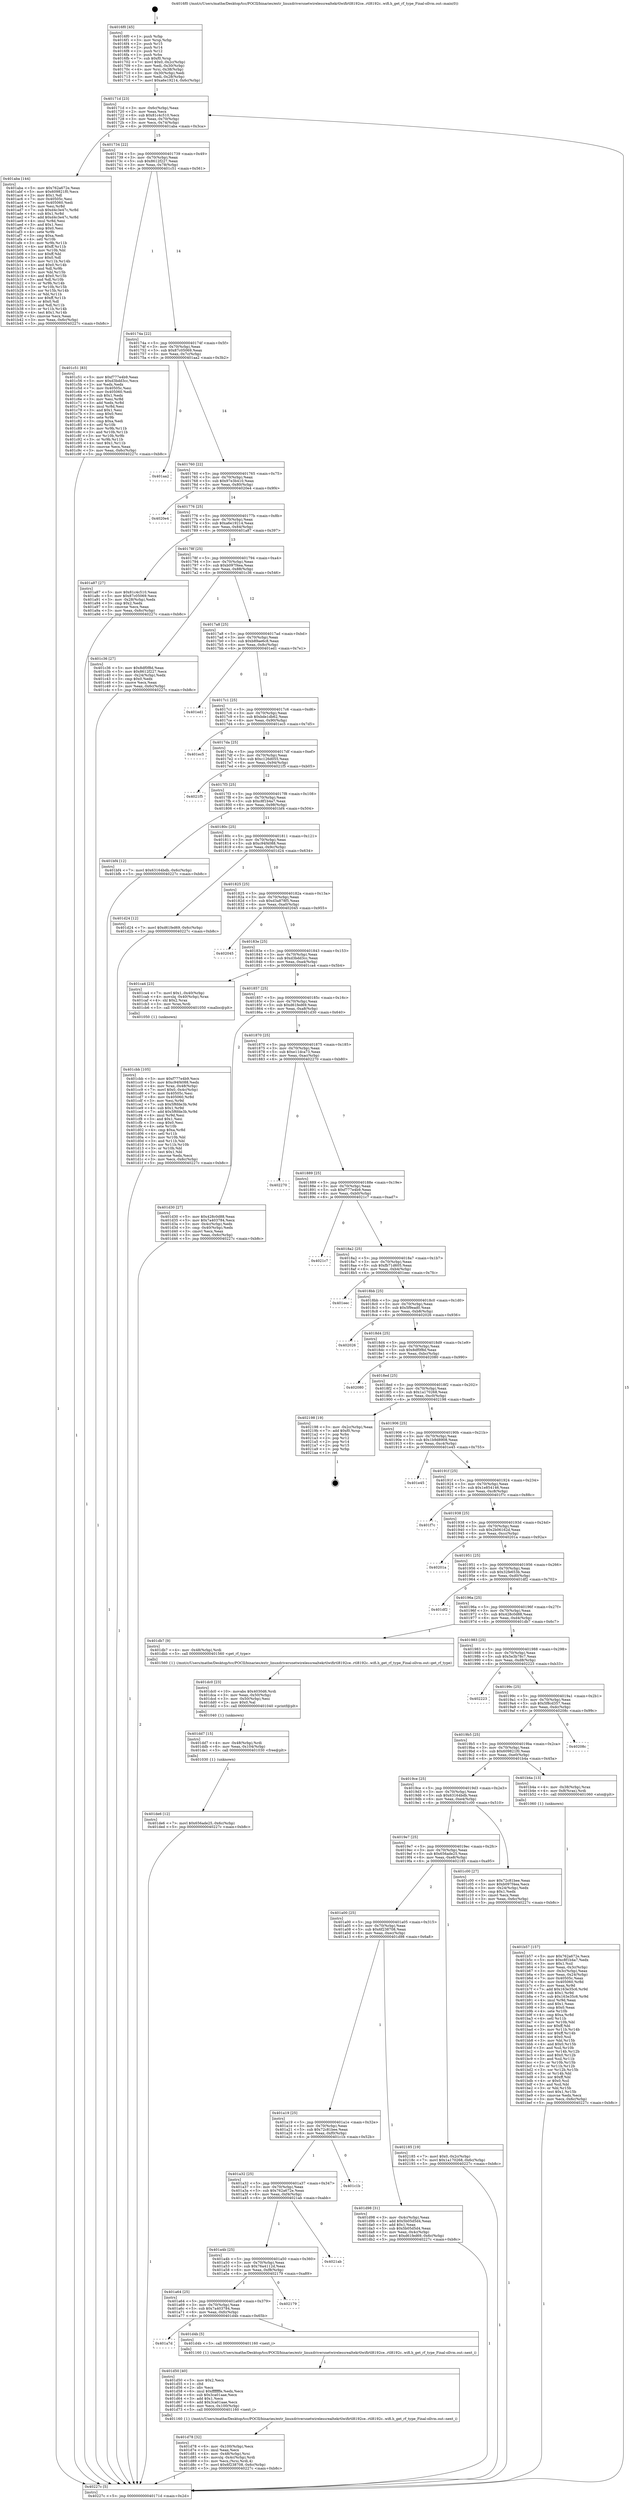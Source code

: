 digraph "0x4016f0" {
  label = "0x4016f0 (/mnt/c/Users/mathe/Desktop/tcc/POCII/binaries/extr_linuxdriversnetwirelessrealtekrtlwifirtl8192ce..rtl8192c..wifi.h_get_rf_type_Final-ollvm.out::main(0))"
  labelloc = "t"
  node[shape=record]

  Entry [label="",width=0.3,height=0.3,shape=circle,fillcolor=black,style=filled]
  "0x40171d" [label="{
     0x40171d [23]\l
     | [instrs]\l
     &nbsp;&nbsp;0x40171d \<+3\>: mov -0x6c(%rbp),%eax\l
     &nbsp;&nbsp;0x401720 \<+2\>: mov %eax,%ecx\l
     &nbsp;&nbsp;0x401722 \<+6\>: sub $0x81c4c510,%ecx\l
     &nbsp;&nbsp;0x401728 \<+3\>: mov %eax,-0x70(%rbp)\l
     &nbsp;&nbsp;0x40172b \<+3\>: mov %ecx,-0x74(%rbp)\l
     &nbsp;&nbsp;0x40172e \<+6\>: je 0000000000401aba \<main+0x3ca\>\l
  }"]
  "0x401aba" [label="{
     0x401aba [144]\l
     | [instrs]\l
     &nbsp;&nbsp;0x401aba \<+5\>: mov $0x762a672e,%eax\l
     &nbsp;&nbsp;0x401abf \<+5\>: mov $0x609821f0,%ecx\l
     &nbsp;&nbsp;0x401ac4 \<+2\>: mov $0x1,%dl\l
     &nbsp;&nbsp;0x401ac6 \<+7\>: mov 0x40505c,%esi\l
     &nbsp;&nbsp;0x401acd \<+7\>: mov 0x405060,%edi\l
     &nbsp;&nbsp;0x401ad4 \<+3\>: mov %esi,%r8d\l
     &nbsp;&nbsp;0x401ad7 \<+7\>: sub $0xd4c3e47c,%r8d\l
     &nbsp;&nbsp;0x401ade \<+4\>: sub $0x1,%r8d\l
     &nbsp;&nbsp;0x401ae2 \<+7\>: add $0xd4c3e47c,%r8d\l
     &nbsp;&nbsp;0x401ae9 \<+4\>: imul %r8d,%esi\l
     &nbsp;&nbsp;0x401aed \<+3\>: and $0x1,%esi\l
     &nbsp;&nbsp;0x401af0 \<+3\>: cmp $0x0,%esi\l
     &nbsp;&nbsp;0x401af3 \<+4\>: sete %r9b\l
     &nbsp;&nbsp;0x401af7 \<+3\>: cmp $0xa,%edi\l
     &nbsp;&nbsp;0x401afa \<+4\>: setl %r10b\l
     &nbsp;&nbsp;0x401afe \<+3\>: mov %r9b,%r11b\l
     &nbsp;&nbsp;0x401b01 \<+4\>: xor $0xff,%r11b\l
     &nbsp;&nbsp;0x401b05 \<+3\>: mov %r10b,%bl\l
     &nbsp;&nbsp;0x401b08 \<+3\>: xor $0xff,%bl\l
     &nbsp;&nbsp;0x401b0b \<+3\>: xor $0x0,%dl\l
     &nbsp;&nbsp;0x401b0e \<+3\>: mov %r11b,%r14b\l
     &nbsp;&nbsp;0x401b11 \<+4\>: and $0x0,%r14b\l
     &nbsp;&nbsp;0x401b15 \<+3\>: and %dl,%r9b\l
     &nbsp;&nbsp;0x401b18 \<+3\>: mov %bl,%r15b\l
     &nbsp;&nbsp;0x401b1b \<+4\>: and $0x0,%r15b\l
     &nbsp;&nbsp;0x401b1f \<+3\>: and %dl,%r10b\l
     &nbsp;&nbsp;0x401b22 \<+3\>: or %r9b,%r14b\l
     &nbsp;&nbsp;0x401b25 \<+3\>: or %r10b,%r15b\l
     &nbsp;&nbsp;0x401b28 \<+3\>: xor %r15b,%r14b\l
     &nbsp;&nbsp;0x401b2b \<+3\>: or %bl,%r11b\l
     &nbsp;&nbsp;0x401b2e \<+4\>: xor $0xff,%r11b\l
     &nbsp;&nbsp;0x401b32 \<+3\>: or $0x0,%dl\l
     &nbsp;&nbsp;0x401b35 \<+3\>: and %dl,%r11b\l
     &nbsp;&nbsp;0x401b38 \<+3\>: or %r11b,%r14b\l
     &nbsp;&nbsp;0x401b3b \<+4\>: test $0x1,%r14b\l
     &nbsp;&nbsp;0x401b3f \<+3\>: cmovne %ecx,%eax\l
     &nbsp;&nbsp;0x401b42 \<+3\>: mov %eax,-0x6c(%rbp)\l
     &nbsp;&nbsp;0x401b45 \<+5\>: jmp 000000000040227c \<main+0xb8c\>\l
  }"]
  "0x401734" [label="{
     0x401734 [22]\l
     | [instrs]\l
     &nbsp;&nbsp;0x401734 \<+5\>: jmp 0000000000401739 \<main+0x49\>\l
     &nbsp;&nbsp;0x401739 \<+3\>: mov -0x70(%rbp),%eax\l
     &nbsp;&nbsp;0x40173c \<+5\>: sub $0x8612f227,%eax\l
     &nbsp;&nbsp;0x401741 \<+3\>: mov %eax,-0x78(%rbp)\l
     &nbsp;&nbsp;0x401744 \<+6\>: je 0000000000401c51 \<main+0x561\>\l
  }"]
  Exit [label="",width=0.3,height=0.3,shape=circle,fillcolor=black,style=filled,peripheries=2]
  "0x401c51" [label="{
     0x401c51 [83]\l
     | [instrs]\l
     &nbsp;&nbsp;0x401c51 \<+5\>: mov $0xf777e4b9,%eax\l
     &nbsp;&nbsp;0x401c56 \<+5\>: mov $0xd3bdd3cc,%ecx\l
     &nbsp;&nbsp;0x401c5b \<+2\>: xor %edx,%edx\l
     &nbsp;&nbsp;0x401c5d \<+7\>: mov 0x40505c,%esi\l
     &nbsp;&nbsp;0x401c64 \<+7\>: mov 0x405060,%edi\l
     &nbsp;&nbsp;0x401c6b \<+3\>: sub $0x1,%edx\l
     &nbsp;&nbsp;0x401c6e \<+3\>: mov %esi,%r8d\l
     &nbsp;&nbsp;0x401c71 \<+3\>: add %edx,%r8d\l
     &nbsp;&nbsp;0x401c74 \<+4\>: imul %r8d,%esi\l
     &nbsp;&nbsp;0x401c78 \<+3\>: and $0x1,%esi\l
     &nbsp;&nbsp;0x401c7b \<+3\>: cmp $0x0,%esi\l
     &nbsp;&nbsp;0x401c7e \<+4\>: sete %r9b\l
     &nbsp;&nbsp;0x401c82 \<+3\>: cmp $0xa,%edi\l
     &nbsp;&nbsp;0x401c85 \<+4\>: setl %r10b\l
     &nbsp;&nbsp;0x401c89 \<+3\>: mov %r9b,%r11b\l
     &nbsp;&nbsp;0x401c8c \<+3\>: and %r10b,%r11b\l
     &nbsp;&nbsp;0x401c8f \<+3\>: xor %r10b,%r9b\l
     &nbsp;&nbsp;0x401c92 \<+3\>: or %r9b,%r11b\l
     &nbsp;&nbsp;0x401c95 \<+4\>: test $0x1,%r11b\l
     &nbsp;&nbsp;0x401c99 \<+3\>: cmovne %ecx,%eax\l
     &nbsp;&nbsp;0x401c9c \<+3\>: mov %eax,-0x6c(%rbp)\l
     &nbsp;&nbsp;0x401c9f \<+5\>: jmp 000000000040227c \<main+0xb8c\>\l
  }"]
  "0x40174a" [label="{
     0x40174a [22]\l
     | [instrs]\l
     &nbsp;&nbsp;0x40174a \<+5\>: jmp 000000000040174f \<main+0x5f\>\l
     &nbsp;&nbsp;0x40174f \<+3\>: mov -0x70(%rbp),%eax\l
     &nbsp;&nbsp;0x401752 \<+5\>: sub $0x87c05069,%eax\l
     &nbsp;&nbsp;0x401757 \<+3\>: mov %eax,-0x7c(%rbp)\l
     &nbsp;&nbsp;0x40175a \<+6\>: je 0000000000401aa2 \<main+0x3b2\>\l
  }"]
  "0x401de6" [label="{
     0x401de6 [12]\l
     | [instrs]\l
     &nbsp;&nbsp;0x401de6 \<+7\>: movl $0x656ade25,-0x6c(%rbp)\l
     &nbsp;&nbsp;0x401ded \<+5\>: jmp 000000000040227c \<main+0xb8c\>\l
  }"]
  "0x401aa2" [label="{
     0x401aa2\l
  }", style=dashed]
  "0x401760" [label="{
     0x401760 [22]\l
     | [instrs]\l
     &nbsp;&nbsp;0x401760 \<+5\>: jmp 0000000000401765 \<main+0x75\>\l
     &nbsp;&nbsp;0x401765 \<+3\>: mov -0x70(%rbp),%eax\l
     &nbsp;&nbsp;0x401768 \<+5\>: sub $0x97e3b410,%eax\l
     &nbsp;&nbsp;0x40176d \<+3\>: mov %eax,-0x80(%rbp)\l
     &nbsp;&nbsp;0x401770 \<+6\>: je 00000000004020e4 \<main+0x9f4\>\l
  }"]
  "0x401dd7" [label="{
     0x401dd7 [15]\l
     | [instrs]\l
     &nbsp;&nbsp;0x401dd7 \<+4\>: mov -0x48(%rbp),%rdi\l
     &nbsp;&nbsp;0x401ddb \<+6\>: mov %eax,-0x104(%rbp)\l
     &nbsp;&nbsp;0x401de1 \<+5\>: call 0000000000401030 \<free@plt\>\l
     | [calls]\l
     &nbsp;&nbsp;0x401030 \{1\} (unknown)\l
  }"]
  "0x4020e4" [label="{
     0x4020e4\l
  }", style=dashed]
  "0x401776" [label="{
     0x401776 [25]\l
     | [instrs]\l
     &nbsp;&nbsp;0x401776 \<+5\>: jmp 000000000040177b \<main+0x8b\>\l
     &nbsp;&nbsp;0x40177b \<+3\>: mov -0x70(%rbp),%eax\l
     &nbsp;&nbsp;0x40177e \<+5\>: sub $0xa6e19214,%eax\l
     &nbsp;&nbsp;0x401783 \<+6\>: mov %eax,-0x84(%rbp)\l
     &nbsp;&nbsp;0x401789 \<+6\>: je 0000000000401a87 \<main+0x397\>\l
  }"]
  "0x401dc0" [label="{
     0x401dc0 [23]\l
     | [instrs]\l
     &nbsp;&nbsp;0x401dc0 \<+10\>: movabs $0x4030d6,%rdi\l
     &nbsp;&nbsp;0x401dca \<+3\>: mov %eax,-0x50(%rbp)\l
     &nbsp;&nbsp;0x401dcd \<+3\>: mov -0x50(%rbp),%esi\l
     &nbsp;&nbsp;0x401dd0 \<+2\>: mov $0x0,%al\l
     &nbsp;&nbsp;0x401dd2 \<+5\>: call 0000000000401040 \<printf@plt\>\l
     | [calls]\l
     &nbsp;&nbsp;0x401040 \{1\} (unknown)\l
  }"]
  "0x401a87" [label="{
     0x401a87 [27]\l
     | [instrs]\l
     &nbsp;&nbsp;0x401a87 \<+5\>: mov $0x81c4c510,%eax\l
     &nbsp;&nbsp;0x401a8c \<+5\>: mov $0x87c05069,%ecx\l
     &nbsp;&nbsp;0x401a91 \<+3\>: mov -0x28(%rbp),%edx\l
     &nbsp;&nbsp;0x401a94 \<+3\>: cmp $0x2,%edx\l
     &nbsp;&nbsp;0x401a97 \<+3\>: cmovne %ecx,%eax\l
     &nbsp;&nbsp;0x401a9a \<+3\>: mov %eax,-0x6c(%rbp)\l
     &nbsp;&nbsp;0x401a9d \<+5\>: jmp 000000000040227c \<main+0xb8c\>\l
  }"]
  "0x40178f" [label="{
     0x40178f [25]\l
     | [instrs]\l
     &nbsp;&nbsp;0x40178f \<+5\>: jmp 0000000000401794 \<main+0xa4\>\l
     &nbsp;&nbsp;0x401794 \<+3\>: mov -0x70(%rbp),%eax\l
     &nbsp;&nbsp;0x401797 \<+5\>: sub $0xb097f4ea,%eax\l
     &nbsp;&nbsp;0x40179c \<+6\>: mov %eax,-0x88(%rbp)\l
     &nbsp;&nbsp;0x4017a2 \<+6\>: je 0000000000401c36 \<main+0x546\>\l
  }"]
  "0x40227c" [label="{
     0x40227c [5]\l
     | [instrs]\l
     &nbsp;&nbsp;0x40227c \<+5\>: jmp 000000000040171d \<main+0x2d\>\l
  }"]
  "0x4016f0" [label="{
     0x4016f0 [45]\l
     | [instrs]\l
     &nbsp;&nbsp;0x4016f0 \<+1\>: push %rbp\l
     &nbsp;&nbsp;0x4016f1 \<+3\>: mov %rsp,%rbp\l
     &nbsp;&nbsp;0x4016f4 \<+2\>: push %r15\l
     &nbsp;&nbsp;0x4016f6 \<+2\>: push %r14\l
     &nbsp;&nbsp;0x4016f8 \<+2\>: push %r12\l
     &nbsp;&nbsp;0x4016fa \<+1\>: push %rbx\l
     &nbsp;&nbsp;0x4016fb \<+7\>: sub $0xf0,%rsp\l
     &nbsp;&nbsp;0x401702 \<+7\>: movl $0x0,-0x2c(%rbp)\l
     &nbsp;&nbsp;0x401709 \<+3\>: mov %edi,-0x30(%rbp)\l
     &nbsp;&nbsp;0x40170c \<+4\>: mov %rsi,-0x38(%rbp)\l
     &nbsp;&nbsp;0x401710 \<+3\>: mov -0x30(%rbp),%edi\l
     &nbsp;&nbsp;0x401713 \<+3\>: mov %edi,-0x28(%rbp)\l
     &nbsp;&nbsp;0x401716 \<+7\>: movl $0xa6e19214,-0x6c(%rbp)\l
  }"]
  "0x401d78" [label="{
     0x401d78 [32]\l
     | [instrs]\l
     &nbsp;&nbsp;0x401d78 \<+6\>: mov -0x100(%rbp),%ecx\l
     &nbsp;&nbsp;0x401d7e \<+3\>: imul %eax,%ecx\l
     &nbsp;&nbsp;0x401d81 \<+4\>: mov -0x48(%rbp),%rsi\l
     &nbsp;&nbsp;0x401d85 \<+4\>: movslq -0x4c(%rbp),%rdi\l
     &nbsp;&nbsp;0x401d89 \<+3\>: mov %ecx,(%rsi,%rdi,4)\l
     &nbsp;&nbsp;0x401d8c \<+7\>: movl $0x6f238708,-0x6c(%rbp)\l
     &nbsp;&nbsp;0x401d93 \<+5\>: jmp 000000000040227c \<main+0xb8c\>\l
  }"]
  "0x401c36" [label="{
     0x401c36 [27]\l
     | [instrs]\l
     &nbsp;&nbsp;0x401c36 \<+5\>: mov $0x8df0f8d,%eax\l
     &nbsp;&nbsp;0x401c3b \<+5\>: mov $0x8612f227,%ecx\l
     &nbsp;&nbsp;0x401c40 \<+3\>: mov -0x24(%rbp),%edx\l
     &nbsp;&nbsp;0x401c43 \<+3\>: cmp $0x0,%edx\l
     &nbsp;&nbsp;0x401c46 \<+3\>: cmove %ecx,%eax\l
     &nbsp;&nbsp;0x401c49 \<+3\>: mov %eax,-0x6c(%rbp)\l
     &nbsp;&nbsp;0x401c4c \<+5\>: jmp 000000000040227c \<main+0xb8c\>\l
  }"]
  "0x4017a8" [label="{
     0x4017a8 [25]\l
     | [instrs]\l
     &nbsp;&nbsp;0x4017a8 \<+5\>: jmp 00000000004017ad \<main+0xbd\>\l
     &nbsp;&nbsp;0x4017ad \<+3\>: mov -0x70(%rbp),%eax\l
     &nbsp;&nbsp;0x4017b0 \<+5\>: sub $0xb89ae6c8,%eax\l
     &nbsp;&nbsp;0x4017b5 \<+6\>: mov %eax,-0x8c(%rbp)\l
     &nbsp;&nbsp;0x4017bb \<+6\>: je 0000000000401ed1 \<main+0x7e1\>\l
  }"]
  "0x401d50" [label="{
     0x401d50 [40]\l
     | [instrs]\l
     &nbsp;&nbsp;0x401d50 \<+5\>: mov $0x2,%ecx\l
     &nbsp;&nbsp;0x401d55 \<+1\>: cltd\l
     &nbsp;&nbsp;0x401d56 \<+2\>: idiv %ecx\l
     &nbsp;&nbsp;0x401d58 \<+6\>: imul $0xfffffffe,%edx,%ecx\l
     &nbsp;&nbsp;0x401d5e \<+6\>: sub $0x3ca01aae,%ecx\l
     &nbsp;&nbsp;0x401d64 \<+3\>: add $0x1,%ecx\l
     &nbsp;&nbsp;0x401d67 \<+6\>: add $0x3ca01aae,%ecx\l
     &nbsp;&nbsp;0x401d6d \<+6\>: mov %ecx,-0x100(%rbp)\l
     &nbsp;&nbsp;0x401d73 \<+5\>: call 0000000000401160 \<next_i\>\l
     | [calls]\l
     &nbsp;&nbsp;0x401160 \{1\} (/mnt/c/Users/mathe/Desktop/tcc/POCII/binaries/extr_linuxdriversnetwirelessrealtekrtlwifirtl8192ce..rtl8192c..wifi.h_get_rf_type_Final-ollvm.out::next_i)\l
  }"]
  "0x401ed1" [label="{
     0x401ed1\l
  }", style=dashed]
  "0x4017c1" [label="{
     0x4017c1 [25]\l
     | [instrs]\l
     &nbsp;&nbsp;0x4017c1 \<+5\>: jmp 00000000004017c6 \<main+0xd6\>\l
     &nbsp;&nbsp;0x4017c6 \<+3\>: mov -0x70(%rbp),%eax\l
     &nbsp;&nbsp;0x4017c9 \<+5\>: sub $0xbde1db62,%eax\l
     &nbsp;&nbsp;0x4017ce \<+6\>: mov %eax,-0x90(%rbp)\l
     &nbsp;&nbsp;0x4017d4 \<+6\>: je 0000000000401ec5 \<main+0x7d5\>\l
  }"]
  "0x401a7d" [label="{
     0x401a7d\l
  }", style=dashed]
  "0x401ec5" [label="{
     0x401ec5\l
  }", style=dashed]
  "0x4017da" [label="{
     0x4017da [25]\l
     | [instrs]\l
     &nbsp;&nbsp;0x4017da \<+5\>: jmp 00000000004017df \<main+0xef\>\l
     &nbsp;&nbsp;0x4017df \<+3\>: mov -0x70(%rbp),%eax\l
     &nbsp;&nbsp;0x4017e2 \<+5\>: sub $0xc126d055,%eax\l
     &nbsp;&nbsp;0x4017e7 \<+6\>: mov %eax,-0x94(%rbp)\l
     &nbsp;&nbsp;0x4017ed \<+6\>: je 00000000004021f5 \<main+0xb05\>\l
  }"]
  "0x401d4b" [label="{
     0x401d4b [5]\l
     | [instrs]\l
     &nbsp;&nbsp;0x401d4b \<+5\>: call 0000000000401160 \<next_i\>\l
     | [calls]\l
     &nbsp;&nbsp;0x401160 \{1\} (/mnt/c/Users/mathe/Desktop/tcc/POCII/binaries/extr_linuxdriversnetwirelessrealtekrtlwifirtl8192ce..rtl8192c..wifi.h_get_rf_type_Final-ollvm.out::next_i)\l
  }"]
  "0x4021f5" [label="{
     0x4021f5\l
  }", style=dashed]
  "0x4017f3" [label="{
     0x4017f3 [25]\l
     | [instrs]\l
     &nbsp;&nbsp;0x4017f3 \<+5\>: jmp 00000000004017f8 \<main+0x108\>\l
     &nbsp;&nbsp;0x4017f8 \<+3\>: mov -0x70(%rbp),%eax\l
     &nbsp;&nbsp;0x4017fb \<+5\>: sub $0xc8f1b4a7,%eax\l
     &nbsp;&nbsp;0x401800 \<+6\>: mov %eax,-0x98(%rbp)\l
     &nbsp;&nbsp;0x401806 \<+6\>: je 0000000000401bf4 \<main+0x504\>\l
  }"]
  "0x401a64" [label="{
     0x401a64 [25]\l
     | [instrs]\l
     &nbsp;&nbsp;0x401a64 \<+5\>: jmp 0000000000401a69 \<main+0x379\>\l
     &nbsp;&nbsp;0x401a69 \<+3\>: mov -0x70(%rbp),%eax\l
     &nbsp;&nbsp;0x401a6c \<+5\>: sub $0x7a403784,%eax\l
     &nbsp;&nbsp;0x401a71 \<+6\>: mov %eax,-0xfc(%rbp)\l
     &nbsp;&nbsp;0x401a77 \<+6\>: je 0000000000401d4b \<main+0x65b\>\l
  }"]
  "0x401bf4" [label="{
     0x401bf4 [12]\l
     | [instrs]\l
     &nbsp;&nbsp;0x401bf4 \<+7\>: movl $0x63164bdb,-0x6c(%rbp)\l
     &nbsp;&nbsp;0x401bfb \<+5\>: jmp 000000000040227c \<main+0xb8c\>\l
  }"]
  "0x40180c" [label="{
     0x40180c [25]\l
     | [instrs]\l
     &nbsp;&nbsp;0x40180c \<+5\>: jmp 0000000000401811 \<main+0x121\>\l
     &nbsp;&nbsp;0x401811 \<+3\>: mov -0x70(%rbp),%eax\l
     &nbsp;&nbsp;0x401814 \<+5\>: sub $0xc94f4088,%eax\l
     &nbsp;&nbsp;0x401819 \<+6\>: mov %eax,-0x9c(%rbp)\l
     &nbsp;&nbsp;0x40181f \<+6\>: je 0000000000401d24 \<main+0x634\>\l
  }"]
  "0x402179" [label="{
     0x402179\l
  }", style=dashed]
  "0x401d24" [label="{
     0x401d24 [12]\l
     | [instrs]\l
     &nbsp;&nbsp;0x401d24 \<+7\>: movl $0xd61fed69,-0x6c(%rbp)\l
     &nbsp;&nbsp;0x401d2b \<+5\>: jmp 000000000040227c \<main+0xb8c\>\l
  }"]
  "0x401825" [label="{
     0x401825 [25]\l
     | [instrs]\l
     &nbsp;&nbsp;0x401825 \<+5\>: jmp 000000000040182a \<main+0x13a\>\l
     &nbsp;&nbsp;0x40182a \<+3\>: mov -0x70(%rbp),%eax\l
     &nbsp;&nbsp;0x40182d \<+5\>: sub $0xd3a878f5,%eax\l
     &nbsp;&nbsp;0x401832 \<+6\>: mov %eax,-0xa0(%rbp)\l
     &nbsp;&nbsp;0x401838 \<+6\>: je 0000000000402045 \<main+0x955\>\l
  }"]
  "0x401a4b" [label="{
     0x401a4b [25]\l
     | [instrs]\l
     &nbsp;&nbsp;0x401a4b \<+5\>: jmp 0000000000401a50 \<main+0x360\>\l
     &nbsp;&nbsp;0x401a50 \<+3\>: mov -0x70(%rbp),%eax\l
     &nbsp;&nbsp;0x401a53 \<+5\>: sub $0x76a4112d,%eax\l
     &nbsp;&nbsp;0x401a58 \<+6\>: mov %eax,-0xf8(%rbp)\l
     &nbsp;&nbsp;0x401a5e \<+6\>: je 0000000000402179 \<main+0xa89\>\l
  }"]
  "0x402045" [label="{
     0x402045\l
  }", style=dashed]
  "0x40183e" [label="{
     0x40183e [25]\l
     | [instrs]\l
     &nbsp;&nbsp;0x40183e \<+5\>: jmp 0000000000401843 \<main+0x153\>\l
     &nbsp;&nbsp;0x401843 \<+3\>: mov -0x70(%rbp),%eax\l
     &nbsp;&nbsp;0x401846 \<+5\>: sub $0xd3bdd3cc,%eax\l
     &nbsp;&nbsp;0x40184b \<+6\>: mov %eax,-0xa4(%rbp)\l
     &nbsp;&nbsp;0x401851 \<+6\>: je 0000000000401ca4 \<main+0x5b4\>\l
  }"]
  "0x4021ab" [label="{
     0x4021ab\l
  }", style=dashed]
  "0x401ca4" [label="{
     0x401ca4 [23]\l
     | [instrs]\l
     &nbsp;&nbsp;0x401ca4 \<+7\>: movl $0x1,-0x40(%rbp)\l
     &nbsp;&nbsp;0x401cab \<+4\>: movslq -0x40(%rbp),%rax\l
     &nbsp;&nbsp;0x401caf \<+4\>: shl $0x2,%rax\l
     &nbsp;&nbsp;0x401cb3 \<+3\>: mov %rax,%rdi\l
     &nbsp;&nbsp;0x401cb6 \<+5\>: call 0000000000401050 \<malloc@plt\>\l
     | [calls]\l
     &nbsp;&nbsp;0x401050 \{1\} (unknown)\l
  }"]
  "0x401857" [label="{
     0x401857 [25]\l
     | [instrs]\l
     &nbsp;&nbsp;0x401857 \<+5\>: jmp 000000000040185c \<main+0x16c\>\l
     &nbsp;&nbsp;0x40185c \<+3\>: mov -0x70(%rbp),%eax\l
     &nbsp;&nbsp;0x40185f \<+5\>: sub $0xd61fed69,%eax\l
     &nbsp;&nbsp;0x401864 \<+6\>: mov %eax,-0xa8(%rbp)\l
     &nbsp;&nbsp;0x40186a \<+6\>: je 0000000000401d30 \<main+0x640\>\l
  }"]
  "0x401a32" [label="{
     0x401a32 [25]\l
     | [instrs]\l
     &nbsp;&nbsp;0x401a32 \<+5\>: jmp 0000000000401a37 \<main+0x347\>\l
     &nbsp;&nbsp;0x401a37 \<+3\>: mov -0x70(%rbp),%eax\l
     &nbsp;&nbsp;0x401a3a \<+5\>: sub $0x762a672e,%eax\l
     &nbsp;&nbsp;0x401a3f \<+6\>: mov %eax,-0xf4(%rbp)\l
     &nbsp;&nbsp;0x401a45 \<+6\>: je 00000000004021ab \<main+0xabb\>\l
  }"]
  "0x401d30" [label="{
     0x401d30 [27]\l
     | [instrs]\l
     &nbsp;&nbsp;0x401d30 \<+5\>: mov $0x428c0d88,%eax\l
     &nbsp;&nbsp;0x401d35 \<+5\>: mov $0x7a403784,%ecx\l
     &nbsp;&nbsp;0x401d3a \<+3\>: mov -0x4c(%rbp),%edx\l
     &nbsp;&nbsp;0x401d3d \<+3\>: cmp -0x40(%rbp),%edx\l
     &nbsp;&nbsp;0x401d40 \<+3\>: cmovl %ecx,%eax\l
     &nbsp;&nbsp;0x401d43 \<+3\>: mov %eax,-0x6c(%rbp)\l
     &nbsp;&nbsp;0x401d46 \<+5\>: jmp 000000000040227c \<main+0xb8c\>\l
  }"]
  "0x401870" [label="{
     0x401870 [25]\l
     | [instrs]\l
     &nbsp;&nbsp;0x401870 \<+5\>: jmp 0000000000401875 \<main+0x185\>\l
     &nbsp;&nbsp;0x401875 \<+3\>: mov -0x70(%rbp),%eax\l
     &nbsp;&nbsp;0x401878 \<+5\>: sub $0xe11dca73,%eax\l
     &nbsp;&nbsp;0x40187d \<+6\>: mov %eax,-0xac(%rbp)\l
     &nbsp;&nbsp;0x401883 \<+6\>: je 0000000000402270 \<main+0xb80\>\l
  }"]
  "0x401c1b" [label="{
     0x401c1b\l
  }", style=dashed]
  "0x402270" [label="{
     0x402270\l
  }", style=dashed]
  "0x401889" [label="{
     0x401889 [25]\l
     | [instrs]\l
     &nbsp;&nbsp;0x401889 \<+5\>: jmp 000000000040188e \<main+0x19e\>\l
     &nbsp;&nbsp;0x40188e \<+3\>: mov -0x70(%rbp),%eax\l
     &nbsp;&nbsp;0x401891 \<+5\>: sub $0xf777e4b9,%eax\l
     &nbsp;&nbsp;0x401896 \<+6\>: mov %eax,-0xb0(%rbp)\l
     &nbsp;&nbsp;0x40189c \<+6\>: je 00000000004021c7 \<main+0xad7\>\l
  }"]
  "0x401a19" [label="{
     0x401a19 [25]\l
     | [instrs]\l
     &nbsp;&nbsp;0x401a19 \<+5\>: jmp 0000000000401a1e \<main+0x32e\>\l
     &nbsp;&nbsp;0x401a1e \<+3\>: mov -0x70(%rbp),%eax\l
     &nbsp;&nbsp;0x401a21 \<+5\>: sub $0x72c81bee,%eax\l
     &nbsp;&nbsp;0x401a26 \<+6\>: mov %eax,-0xf0(%rbp)\l
     &nbsp;&nbsp;0x401a2c \<+6\>: je 0000000000401c1b \<main+0x52b\>\l
  }"]
  "0x4021c7" [label="{
     0x4021c7\l
  }", style=dashed]
  "0x4018a2" [label="{
     0x4018a2 [25]\l
     | [instrs]\l
     &nbsp;&nbsp;0x4018a2 \<+5\>: jmp 00000000004018a7 \<main+0x1b7\>\l
     &nbsp;&nbsp;0x4018a7 \<+3\>: mov -0x70(%rbp),%eax\l
     &nbsp;&nbsp;0x4018aa \<+5\>: sub $0xfb71d605,%eax\l
     &nbsp;&nbsp;0x4018af \<+6\>: mov %eax,-0xb4(%rbp)\l
     &nbsp;&nbsp;0x4018b5 \<+6\>: je 0000000000401eec \<main+0x7fc\>\l
  }"]
  "0x401d98" [label="{
     0x401d98 [31]\l
     | [instrs]\l
     &nbsp;&nbsp;0x401d98 \<+3\>: mov -0x4c(%rbp),%eax\l
     &nbsp;&nbsp;0x401d9b \<+5\>: add $0x5b05d5d4,%eax\l
     &nbsp;&nbsp;0x401da0 \<+3\>: add $0x1,%eax\l
     &nbsp;&nbsp;0x401da3 \<+5\>: sub $0x5b05d5d4,%eax\l
     &nbsp;&nbsp;0x401da8 \<+3\>: mov %eax,-0x4c(%rbp)\l
     &nbsp;&nbsp;0x401dab \<+7\>: movl $0xd61fed69,-0x6c(%rbp)\l
     &nbsp;&nbsp;0x401db2 \<+5\>: jmp 000000000040227c \<main+0xb8c\>\l
  }"]
  "0x401eec" [label="{
     0x401eec\l
  }", style=dashed]
  "0x4018bb" [label="{
     0x4018bb [25]\l
     | [instrs]\l
     &nbsp;&nbsp;0x4018bb \<+5\>: jmp 00000000004018c0 \<main+0x1d0\>\l
     &nbsp;&nbsp;0x4018c0 \<+3\>: mov -0x70(%rbp),%eax\l
     &nbsp;&nbsp;0x4018c3 \<+5\>: sub $0x5f9ead0,%eax\l
     &nbsp;&nbsp;0x4018c8 \<+6\>: mov %eax,-0xb8(%rbp)\l
     &nbsp;&nbsp;0x4018ce \<+6\>: je 0000000000402026 \<main+0x936\>\l
  }"]
  "0x401a00" [label="{
     0x401a00 [25]\l
     | [instrs]\l
     &nbsp;&nbsp;0x401a00 \<+5\>: jmp 0000000000401a05 \<main+0x315\>\l
     &nbsp;&nbsp;0x401a05 \<+3\>: mov -0x70(%rbp),%eax\l
     &nbsp;&nbsp;0x401a08 \<+5\>: sub $0x6f238708,%eax\l
     &nbsp;&nbsp;0x401a0d \<+6\>: mov %eax,-0xec(%rbp)\l
     &nbsp;&nbsp;0x401a13 \<+6\>: je 0000000000401d98 \<main+0x6a8\>\l
  }"]
  "0x402026" [label="{
     0x402026\l
  }", style=dashed]
  "0x4018d4" [label="{
     0x4018d4 [25]\l
     | [instrs]\l
     &nbsp;&nbsp;0x4018d4 \<+5\>: jmp 00000000004018d9 \<main+0x1e9\>\l
     &nbsp;&nbsp;0x4018d9 \<+3\>: mov -0x70(%rbp),%eax\l
     &nbsp;&nbsp;0x4018dc \<+5\>: sub $0x8df0f8d,%eax\l
     &nbsp;&nbsp;0x4018e1 \<+6\>: mov %eax,-0xbc(%rbp)\l
     &nbsp;&nbsp;0x4018e7 \<+6\>: je 0000000000402080 \<main+0x990\>\l
  }"]
  "0x402185" [label="{
     0x402185 [19]\l
     | [instrs]\l
     &nbsp;&nbsp;0x402185 \<+7\>: movl $0x0,-0x2c(%rbp)\l
     &nbsp;&nbsp;0x40218c \<+7\>: movl $0x1a170268,-0x6c(%rbp)\l
     &nbsp;&nbsp;0x402193 \<+5\>: jmp 000000000040227c \<main+0xb8c\>\l
  }"]
  "0x402080" [label="{
     0x402080\l
  }", style=dashed]
  "0x4018ed" [label="{
     0x4018ed [25]\l
     | [instrs]\l
     &nbsp;&nbsp;0x4018ed \<+5\>: jmp 00000000004018f2 \<main+0x202\>\l
     &nbsp;&nbsp;0x4018f2 \<+3\>: mov -0x70(%rbp),%eax\l
     &nbsp;&nbsp;0x4018f5 \<+5\>: sub $0x1a170268,%eax\l
     &nbsp;&nbsp;0x4018fa \<+6\>: mov %eax,-0xc0(%rbp)\l
     &nbsp;&nbsp;0x401900 \<+6\>: je 0000000000402198 \<main+0xaa8\>\l
  }"]
  "0x401cbb" [label="{
     0x401cbb [105]\l
     | [instrs]\l
     &nbsp;&nbsp;0x401cbb \<+5\>: mov $0xf777e4b9,%ecx\l
     &nbsp;&nbsp;0x401cc0 \<+5\>: mov $0xc94f4088,%edx\l
     &nbsp;&nbsp;0x401cc5 \<+4\>: mov %rax,-0x48(%rbp)\l
     &nbsp;&nbsp;0x401cc9 \<+7\>: movl $0x0,-0x4c(%rbp)\l
     &nbsp;&nbsp;0x401cd0 \<+7\>: mov 0x40505c,%esi\l
     &nbsp;&nbsp;0x401cd7 \<+8\>: mov 0x405060,%r8d\l
     &nbsp;&nbsp;0x401cdf \<+3\>: mov %esi,%r9d\l
     &nbsp;&nbsp;0x401ce2 \<+7\>: sub $0x5f6fde3b,%r9d\l
     &nbsp;&nbsp;0x401ce9 \<+4\>: sub $0x1,%r9d\l
     &nbsp;&nbsp;0x401ced \<+7\>: add $0x5f6fde3b,%r9d\l
     &nbsp;&nbsp;0x401cf4 \<+4\>: imul %r9d,%esi\l
     &nbsp;&nbsp;0x401cf8 \<+3\>: and $0x1,%esi\l
     &nbsp;&nbsp;0x401cfb \<+3\>: cmp $0x0,%esi\l
     &nbsp;&nbsp;0x401cfe \<+4\>: sete %r10b\l
     &nbsp;&nbsp;0x401d02 \<+4\>: cmp $0xa,%r8d\l
     &nbsp;&nbsp;0x401d06 \<+4\>: setl %r11b\l
     &nbsp;&nbsp;0x401d0a \<+3\>: mov %r10b,%bl\l
     &nbsp;&nbsp;0x401d0d \<+3\>: and %r11b,%bl\l
     &nbsp;&nbsp;0x401d10 \<+3\>: xor %r11b,%r10b\l
     &nbsp;&nbsp;0x401d13 \<+3\>: or %r10b,%bl\l
     &nbsp;&nbsp;0x401d16 \<+3\>: test $0x1,%bl\l
     &nbsp;&nbsp;0x401d19 \<+3\>: cmovne %edx,%ecx\l
     &nbsp;&nbsp;0x401d1c \<+3\>: mov %ecx,-0x6c(%rbp)\l
     &nbsp;&nbsp;0x401d1f \<+5\>: jmp 000000000040227c \<main+0xb8c\>\l
  }"]
  "0x402198" [label="{
     0x402198 [19]\l
     | [instrs]\l
     &nbsp;&nbsp;0x402198 \<+3\>: mov -0x2c(%rbp),%eax\l
     &nbsp;&nbsp;0x40219b \<+7\>: add $0xf0,%rsp\l
     &nbsp;&nbsp;0x4021a2 \<+1\>: pop %rbx\l
     &nbsp;&nbsp;0x4021a3 \<+2\>: pop %r12\l
     &nbsp;&nbsp;0x4021a5 \<+2\>: pop %r14\l
     &nbsp;&nbsp;0x4021a7 \<+2\>: pop %r15\l
     &nbsp;&nbsp;0x4021a9 \<+1\>: pop %rbp\l
     &nbsp;&nbsp;0x4021aa \<+1\>: ret\l
  }"]
  "0x401906" [label="{
     0x401906 [25]\l
     | [instrs]\l
     &nbsp;&nbsp;0x401906 \<+5\>: jmp 000000000040190b \<main+0x21b\>\l
     &nbsp;&nbsp;0x40190b \<+3\>: mov -0x70(%rbp),%eax\l
     &nbsp;&nbsp;0x40190e \<+5\>: sub $0x1b9d8908,%eax\l
     &nbsp;&nbsp;0x401913 \<+6\>: mov %eax,-0xc4(%rbp)\l
     &nbsp;&nbsp;0x401919 \<+6\>: je 0000000000401e45 \<main+0x755\>\l
  }"]
  "0x4019e7" [label="{
     0x4019e7 [25]\l
     | [instrs]\l
     &nbsp;&nbsp;0x4019e7 \<+5\>: jmp 00000000004019ec \<main+0x2fc\>\l
     &nbsp;&nbsp;0x4019ec \<+3\>: mov -0x70(%rbp),%eax\l
     &nbsp;&nbsp;0x4019ef \<+5\>: sub $0x656ade25,%eax\l
     &nbsp;&nbsp;0x4019f4 \<+6\>: mov %eax,-0xe8(%rbp)\l
     &nbsp;&nbsp;0x4019fa \<+6\>: je 0000000000402185 \<main+0xa95\>\l
  }"]
  "0x401e45" [label="{
     0x401e45\l
  }", style=dashed]
  "0x40191f" [label="{
     0x40191f [25]\l
     | [instrs]\l
     &nbsp;&nbsp;0x40191f \<+5\>: jmp 0000000000401924 \<main+0x234\>\l
     &nbsp;&nbsp;0x401924 \<+3\>: mov -0x70(%rbp),%eax\l
     &nbsp;&nbsp;0x401927 \<+5\>: sub $0x1e854146,%eax\l
     &nbsp;&nbsp;0x40192c \<+6\>: mov %eax,-0xc8(%rbp)\l
     &nbsp;&nbsp;0x401932 \<+6\>: je 0000000000401f7c \<main+0x88c\>\l
  }"]
  "0x401c00" [label="{
     0x401c00 [27]\l
     | [instrs]\l
     &nbsp;&nbsp;0x401c00 \<+5\>: mov $0x72c81bee,%eax\l
     &nbsp;&nbsp;0x401c05 \<+5\>: mov $0xb097f4ea,%ecx\l
     &nbsp;&nbsp;0x401c0a \<+3\>: mov -0x24(%rbp),%edx\l
     &nbsp;&nbsp;0x401c0d \<+3\>: cmp $0x1,%edx\l
     &nbsp;&nbsp;0x401c10 \<+3\>: cmovl %ecx,%eax\l
     &nbsp;&nbsp;0x401c13 \<+3\>: mov %eax,-0x6c(%rbp)\l
     &nbsp;&nbsp;0x401c16 \<+5\>: jmp 000000000040227c \<main+0xb8c\>\l
  }"]
  "0x401f7c" [label="{
     0x401f7c\l
  }", style=dashed]
  "0x401938" [label="{
     0x401938 [25]\l
     | [instrs]\l
     &nbsp;&nbsp;0x401938 \<+5\>: jmp 000000000040193d \<main+0x24d\>\l
     &nbsp;&nbsp;0x40193d \<+3\>: mov -0x70(%rbp),%eax\l
     &nbsp;&nbsp;0x401940 \<+5\>: sub $0x2b06162d,%eax\l
     &nbsp;&nbsp;0x401945 \<+6\>: mov %eax,-0xcc(%rbp)\l
     &nbsp;&nbsp;0x40194b \<+6\>: je 000000000040201a \<main+0x92a\>\l
  }"]
  "0x401b57" [label="{
     0x401b57 [157]\l
     | [instrs]\l
     &nbsp;&nbsp;0x401b57 \<+5\>: mov $0x762a672e,%ecx\l
     &nbsp;&nbsp;0x401b5c \<+5\>: mov $0xc8f1b4a7,%edx\l
     &nbsp;&nbsp;0x401b61 \<+3\>: mov $0x1,%sil\l
     &nbsp;&nbsp;0x401b64 \<+3\>: mov %eax,-0x3c(%rbp)\l
     &nbsp;&nbsp;0x401b67 \<+3\>: mov -0x3c(%rbp),%eax\l
     &nbsp;&nbsp;0x401b6a \<+3\>: mov %eax,-0x24(%rbp)\l
     &nbsp;&nbsp;0x401b6d \<+7\>: mov 0x40505c,%eax\l
     &nbsp;&nbsp;0x401b74 \<+8\>: mov 0x405060,%r8d\l
     &nbsp;&nbsp;0x401b7c \<+3\>: mov %eax,%r9d\l
     &nbsp;&nbsp;0x401b7f \<+7\>: add $0x163e35c6,%r9d\l
     &nbsp;&nbsp;0x401b86 \<+4\>: sub $0x1,%r9d\l
     &nbsp;&nbsp;0x401b8a \<+7\>: sub $0x163e35c6,%r9d\l
     &nbsp;&nbsp;0x401b91 \<+4\>: imul %r9d,%eax\l
     &nbsp;&nbsp;0x401b95 \<+3\>: and $0x1,%eax\l
     &nbsp;&nbsp;0x401b98 \<+3\>: cmp $0x0,%eax\l
     &nbsp;&nbsp;0x401b9b \<+4\>: sete %r10b\l
     &nbsp;&nbsp;0x401b9f \<+4\>: cmp $0xa,%r8d\l
     &nbsp;&nbsp;0x401ba3 \<+4\>: setl %r11b\l
     &nbsp;&nbsp;0x401ba7 \<+3\>: mov %r10b,%bl\l
     &nbsp;&nbsp;0x401baa \<+3\>: xor $0xff,%bl\l
     &nbsp;&nbsp;0x401bad \<+3\>: mov %r11b,%r14b\l
     &nbsp;&nbsp;0x401bb0 \<+4\>: xor $0xff,%r14b\l
     &nbsp;&nbsp;0x401bb4 \<+4\>: xor $0x0,%sil\l
     &nbsp;&nbsp;0x401bb8 \<+3\>: mov %bl,%r15b\l
     &nbsp;&nbsp;0x401bbb \<+4\>: and $0x0,%r15b\l
     &nbsp;&nbsp;0x401bbf \<+3\>: and %sil,%r10b\l
     &nbsp;&nbsp;0x401bc2 \<+3\>: mov %r14b,%r12b\l
     &nbsp;&nbsp;0x401bc5 \<+4\>: and $0x0,%r12b\l
     &nbsp;&nbsp;0x401bc9 \<+3\>: and %sil,%r11b\l
     &nbsp;&nbsp;0x401bcc \<+3\>: or %r10b,%r15b\l
     &nbsp;&nbsp;0x401bcf \<+3\>: or %r11b,%r12b\l
     &nbsp;&nbsp;0x401bd2 \<+3\>: xor %r12b,%r15b\l
     &nbsp;&nbsp;0x401bd5 \<+3\>: or %r14b,%bl\l
     &nbsp;&nbsp;0x401bd8 \<+3\>: xor $0xff,%bl\l
     &nbsp;&nbsp;0x401bdb \<+4\>: or $0x0,%sil\l
     &nbsp;&nbsp;0x401bdf \<+3\>: and %sil,%bl\l
     &nbsp;&nbsp;0x401be2 \<+3\>: or %bl,%r15b\l
     &nbsp;&nbsp;0x401be5 \<+4\>: test $0x1,%r15b\l
     &nbsp;&nbsp;0x401be9 \<+3\>: cmovne %edx,%ecx\l
     &nbsp;&nbsp;0x401bec \<+3\>: mov %ecx,-0x6c(%rbp)\l
     &nbsp;&nbsp;0x401bef \<+5\>: jmp 000000000040227c \<main+0xb8c\>\l
  }"]
  "0x40201a" [label="{
     0x40201a\l
  }", style=dashed]
  "0x401951" [label="{
     0x401951 [25]\l
     | [instrs]\l
     &nbsp;&nbsp;0x401951 \<+5\>: jmp 0000000000401956 \<main+0x266\>\l
     &nbsp;&nbsp;0x401956 \<+3\>: mov -0x70(%rbp),%eax\l
     &nbsp;&nbsp;0x401959 \<+5\>: sub $0x32fe653b,%eax\l
     &nbsp;&nbsp;0x40195e \<+6\>: mov %eax,-0xd0(%rbp)\l
     &nbsp;&nbsp;0x401964 \<+6\>: je 0000000000401df2 \<main+0x702\>\l
  }"]
  "0x4019ce" [label="{
     0x4019ce [25]\l
     | [instrs]\l
     &nbsp;&nbsp;0x4019ce \<+5\>: jmp 00000000004019d3 \<main+0x2e3\>\l
     &nbsp;&nbsp;0x4019d3 \<+3\>: mov -0x70(%rbp),%eax\l
     &nbsp;&nbsp;0x4019d6 \<+5\>: sub $0x63164bdb,%eax\l
     &nbsp;&nbsp;0x4019db \<+6\>: mov %eax,-0xe4(%rbp)\l
     &nbsp;&nbsp;0x4019e1 \<+6\>: je 0000000000401c00 \<main+0x510\>\l
  }"]
  "0x401df2" [label="{
     0x401df2\l
  }", style=dashed]
  "0x40196a" [label="{
     0x40196a [25]\l
     | [instrs]\l
     &nbsp;&nbsp;0x40196a \<+5\>: jmp 000000000040196f \<main+0x27f\>\l
     &nbsp;&nbsp;0x40196f \<+3\>: mov -0x70(%rbp),%eax\l
     &nbsp;&nbsp;0x401972 \<+5\>: sub $0x428c0d88,%eax\l
     &nbsp;&nbsp;0x401977 \<+6\>: mov %eax,-0xd4(%rbp)\l
     &nbsp;&nbsp;0x40197d \<+6\>: je 0000000000401db7 \<main+0x6c7\>\l
  }"]
  "0x401b4a" [label="{
     0x401b4a [13]\l
     | [instrs]\l
     &nbsp;&nbsp;0x401b4a \<+4\>: mov -0x38(%rbp),%rax\l
     &nbsp;&nbsp;0x401b4e \<+4\>: mov 0x8(%rax),%rdi\l
     &nbsp;&nbsp;0x401b52 \<+5\>: call 0000000000401060 \<atoi@plt\>\l
     | [calls]\l
     &nbsp;&nbsp;0x401060 \{1\} (unknown)\l
  }"]
  "0x401db7" [label="{
     0x401db7 [9]\l
     | [instrs]\l
     &nbsp;&nbsp;0x401db7 \<+4\>: mov -0x48(%rbp),%rdi\l
     &nbsp;&nbsp;0x401dbb \<+5\>: call 0000000000401560 \<get_rf_type\>\l
     | [calls]\l
     &nbsp;&nbsp;0x401560 \{1\} (/mnt/c/Users/mathe/Desktop/tcc/POCII/binaries/extr_linuxdriversnetwirelessrealtekrtlwifirtl8192ce..rtl8192c..wifi.h_get_rf_type_Final-ollvm.out::get_rf_type)\l
  }"]
  "0x401983" [label="{
     0x401983 [25]\l
     | [instrs]\l
     &nbsp;&nbsp;0x401983 \<+5\>: jmp 0000000000401988 \<main+0x298\>\l
     &nbsp;&nbsp;0x401988 \<+3\>: mov -0x70(%rbp),%eax\l
     &nbsp;&nbsp;0x40198b \<+5\>: sub $0x5e3b78c7,%eax\l
     &nbsp;&nbsp;0x401990 \<+6\>: mov %eax,-0xd8(%rbp)\l
     &nbsp;&nbsp;0x401996 \<+6\>: je 0000000000402223 \<main+0xb33\>\l
  }"]
  "0x4019b5" [label="{
     0x4019b5 [25]\l
     | [instrs]\l
     &nbsp;&nbsp;0x4019b5 \<+5\>: jmp 00000000004019ba \<main+0x2ca\>\l
     &nbsp;&nbsp;0x4019ba \<+3\>: mov -0x70(%rbp),%eax\l
     &nbsp;&nbsp;0x4019bd \<+5\>: sub $0x609821f0,%eax\l
     &nbsp;&nbsp;0x4019c2 \<+6\>: mov %eax,-0xe0(%rbp)\l
     &nbsp;&nbsp;0x4019c8 \<+6\>: je 0000000000401b4a \<main+0x45a\>\l
  }"]
  "0x402223" [label="{
     0x402223\l
  }", style=dashed]
  "0x40199c" [label="{
     0x40199c [25]\l
     | [instrs]\l
     &nbsp;&nbsp;0x40199c \<+5\>: jmp 00000000004019a1 \<main+0x2b1\>\l
     &nbsp;&nbsp;0x4019a1 \<+3\>: mov -0x70(%rbp),%eax\l
     &nbsp;&nbsp;0x4019a4 \<+5\>: sub $0x5f8cd357,%eax\l
     &nbsp;&nbsp;0x4019a9 \<+6\>: mov %eax,-0xdc(%rbp)\l
     &nbsp;&nbsp;0x4019af \<+6\>: je 000000000040208c \<main+0x99c\>\l
  }"]
  "0x40208c" [label="{
     0x40208c\l
  }", style=dashed]
  Entry -> "0x4016f0" [label=" 1"]
  "0x40171d" -> "0x401aba" [label=" 1"]
  "0x40171d" -> "0x401734" [label=" 15"]
  "0x402198" -> Exit [label=" 1"]
  "0x401734" -> "0x401c51" [label=" 1"]
  "0x401734" -> "0x40174a" [label=" 14"]
  "0x402185" -> "0x40227c" [label=" 1"]
  "0x40174a" -> "0x401aa2" [label=" 0"]
  "0x40174a" -> "0x401760" [label=" 14"]
  "0x401de6" -> "0x40227c" [label=" 1"]
  "0x401760" -> "0x4020e4" [label=" 0"]
  "0x401760" -> "0x401776" [label=" 14"]
  "0x401dd7" -> "0x401de6" [label=" 1"]
  "0x401776" -> "0x401a87" [label=" 1"]
  "0x401776" -> "0x40178f" [label=" 13"]
  "0x401a87" -> "0x40227c" [label=" 1"]
  "0x4016f0" -> "0x40171d" [label=" 1"]
  "0x40227c" -> "0x40171d" [label=" 15"]
  "0x401aba" -> "0x40227c" [label=" 1"]
  "0x401dc0" -> "0x401dd7" [label=" 1"]
  "0x40178f" -> "0x401c36" [label=" 1"]
  "0x40178f" -> "0x4017a8" [label=" 12"]
  "0x401db7" -> "0x401dc0" [label=" 1"]
  "0x4017a8" -> "0x401ed1" [label=" 0"]
  "0x4017a8" -> "0x4017c1" [label=" 12"]
  "0x401d98" -> "0x40227c" [label=" 1"]
  "0x4017c1" -> "0x401ec5" [label=" 0"]
  "0x4017c1" -> "0x4017da" [label=" 12"]
  "0x401d78" -> "0x40227c" [label=" 1"]
  "0x4017da" -> "0x4021f5" [label=" 0"]
  "0x4017da" -> "0x4017f3" [label=" 12"]
  "0x401d50" -> "0x401d78" [label=" 1"]
  "0x4017f3" -> "0x401bf4" [label=" 1"]
  "0x4017f3" -> "0x40180c" [label=" 11"]
  "0x401a64" -> "0x401a7d" [label=" 0"]
  "0x40180c" -> "0x401d24" [label=" 1"]
  "0x40180c" -> "0x401825" [label=" 10"]
  "0x401a64" -> "0x401d4b" [label=" 1"]
  "0x401825" -> "0x402045" [label=" 0"]
  "0x401825" -> "0x40183e" [label=" 10"]
  "0x401a4b" -> "0x401a64" [label=" 1"]
  "0x40183e" -> "0x401ca4" [label=" 1"]
  "0x40183e" -> "0x401857" [label=" 9"]
  "0x401a4b" -> "0x402179" [label=" 0"]
  "0x401857" -> "0x401d30" [label=" 2"]
  "0x401857" -> "0x401870" [label=" 7"]
  "0x401a32" -> "0x401a4b" [label=" 1"]
  "0x401870" -> "0x402270" [label=" 0"]
  "0x401870" -> "0x401889" [label=" 7"]
  "0x401a32" -> "0x4021ab" [label=" 0"]
  "0x401889" -> "0x4021c7" [label=" 0"]
  "0x401889" -> "0x4018a2" [label=" 7"]
  "0x401a19" -> "0x401a32" [label=" 1"]
  "0x4018a2" -> "0x401eec" [label=" 0"]
  "0x4018a2" -> "0x4018bb" [label=" 7"]
  "0x401a19" -> "0x401c1b" [label=" 0"]
  "0x4018bb" -> "0x402026" [label=" 0"]
  "0x4018bb" -> "0x4018d4" [label=" 7"]
  "0x401a00" -> "0x401a19" [label=" 1"]
  "0x4018d4" -> "0x402080" [label=" 0"]
  "0x4018d4" -> "0x4018ed" [label=" 7"]
  "0x401a00" -> "0x401d98" [label=" 1"]
  "0x4018ed" -> "0x402198" [label=" 1"]
  "0x4018ed" -> "0x401906" [label=" 6"]
  "0x4019e7" -> "0x401a00" [label=" 2"]
  "0x401906" -> "0x401e45" [label=" 0"]
  "0x401906" -> "0x40191f" [label=" 6"]
  "0x4019e7" -> "0x402185" [label=" 1"]
  "0x40191f" -> "0x401f7c" [label=" 0"]
  "0x40191f" -> "0x401938" [label=" 6"]
  "0x401d4b" -> "0x401d50" [label=" 1"]
  "0x401938" -> "0x40201a" [label=" 0"]
  "0x401938" -> "0x401951" [label=" 6"]
  "0x401d24" -> "0x40227c" [label=" 1"]
  "0x401951" -> "0x401df2" [label=" 0"]
  "0x401951" -> "0x40196a" [label=" 6"]
  "0x401cbb" -> "0x40227c" [label=" 1"]
  "0x40196a" -> "0x401db7" [label=" 1"]
  "0x40196a" -> "0x401983" [label=" 5"]
  "0x401ca4" -> "0x401cbb" [label=" 1"]
  "0x401983" -> "0x402223" [label=" 0"]
  "0x401983" -> "0x40199c" [label=" 5"]
  "0x401c36" -> "0x40227c" [label=" 1"]
  "0x40199c" -> "0x40208c" [label=" 0"]
  "0x40199c" -> "0x4019b5" [label=" 5"]
  "0x401c51" -> "0x40227c" [label=" 1"]
  "0x4019b5" -> "0x401b4a" [label=" 1"]
  "0x4019b5" -> "0x4019ce" [label=" 4"]
  "0x401b4a" -> "0x401b57" [label=" 1"]
  "0x401b57" -> "0x40227c" [label=" 1"]
  "0x401bf4" -> "0x40227c" [label=" 1"]
  "0x401d30" -> "0x40227c" [label=" 2"]
  "0x4019ce" -> "0x401c00" [label=" 1"]
  "0x4019ce" -> "0x4019e7" [label=" 3"]
  "0x401c00" -> "0x40227c" [label=" 1"]
}
